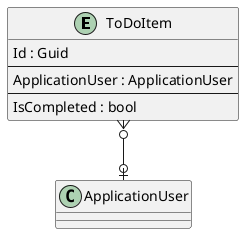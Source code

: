 @startuml

entity ToDoItem {
    Id : Guid
    --
    ApplicationUser : ApplicationUser
    ' ToDoItemKeyCodePlaceholder
    --
    IsCompleted : bool
    ' ToDoItemPropertyCodePlaceholder
}

' EntityCodePlaceholder

ToDoItem }o--o| ApplicationUser
' RelationshipCodePlaceholder

@enduml

